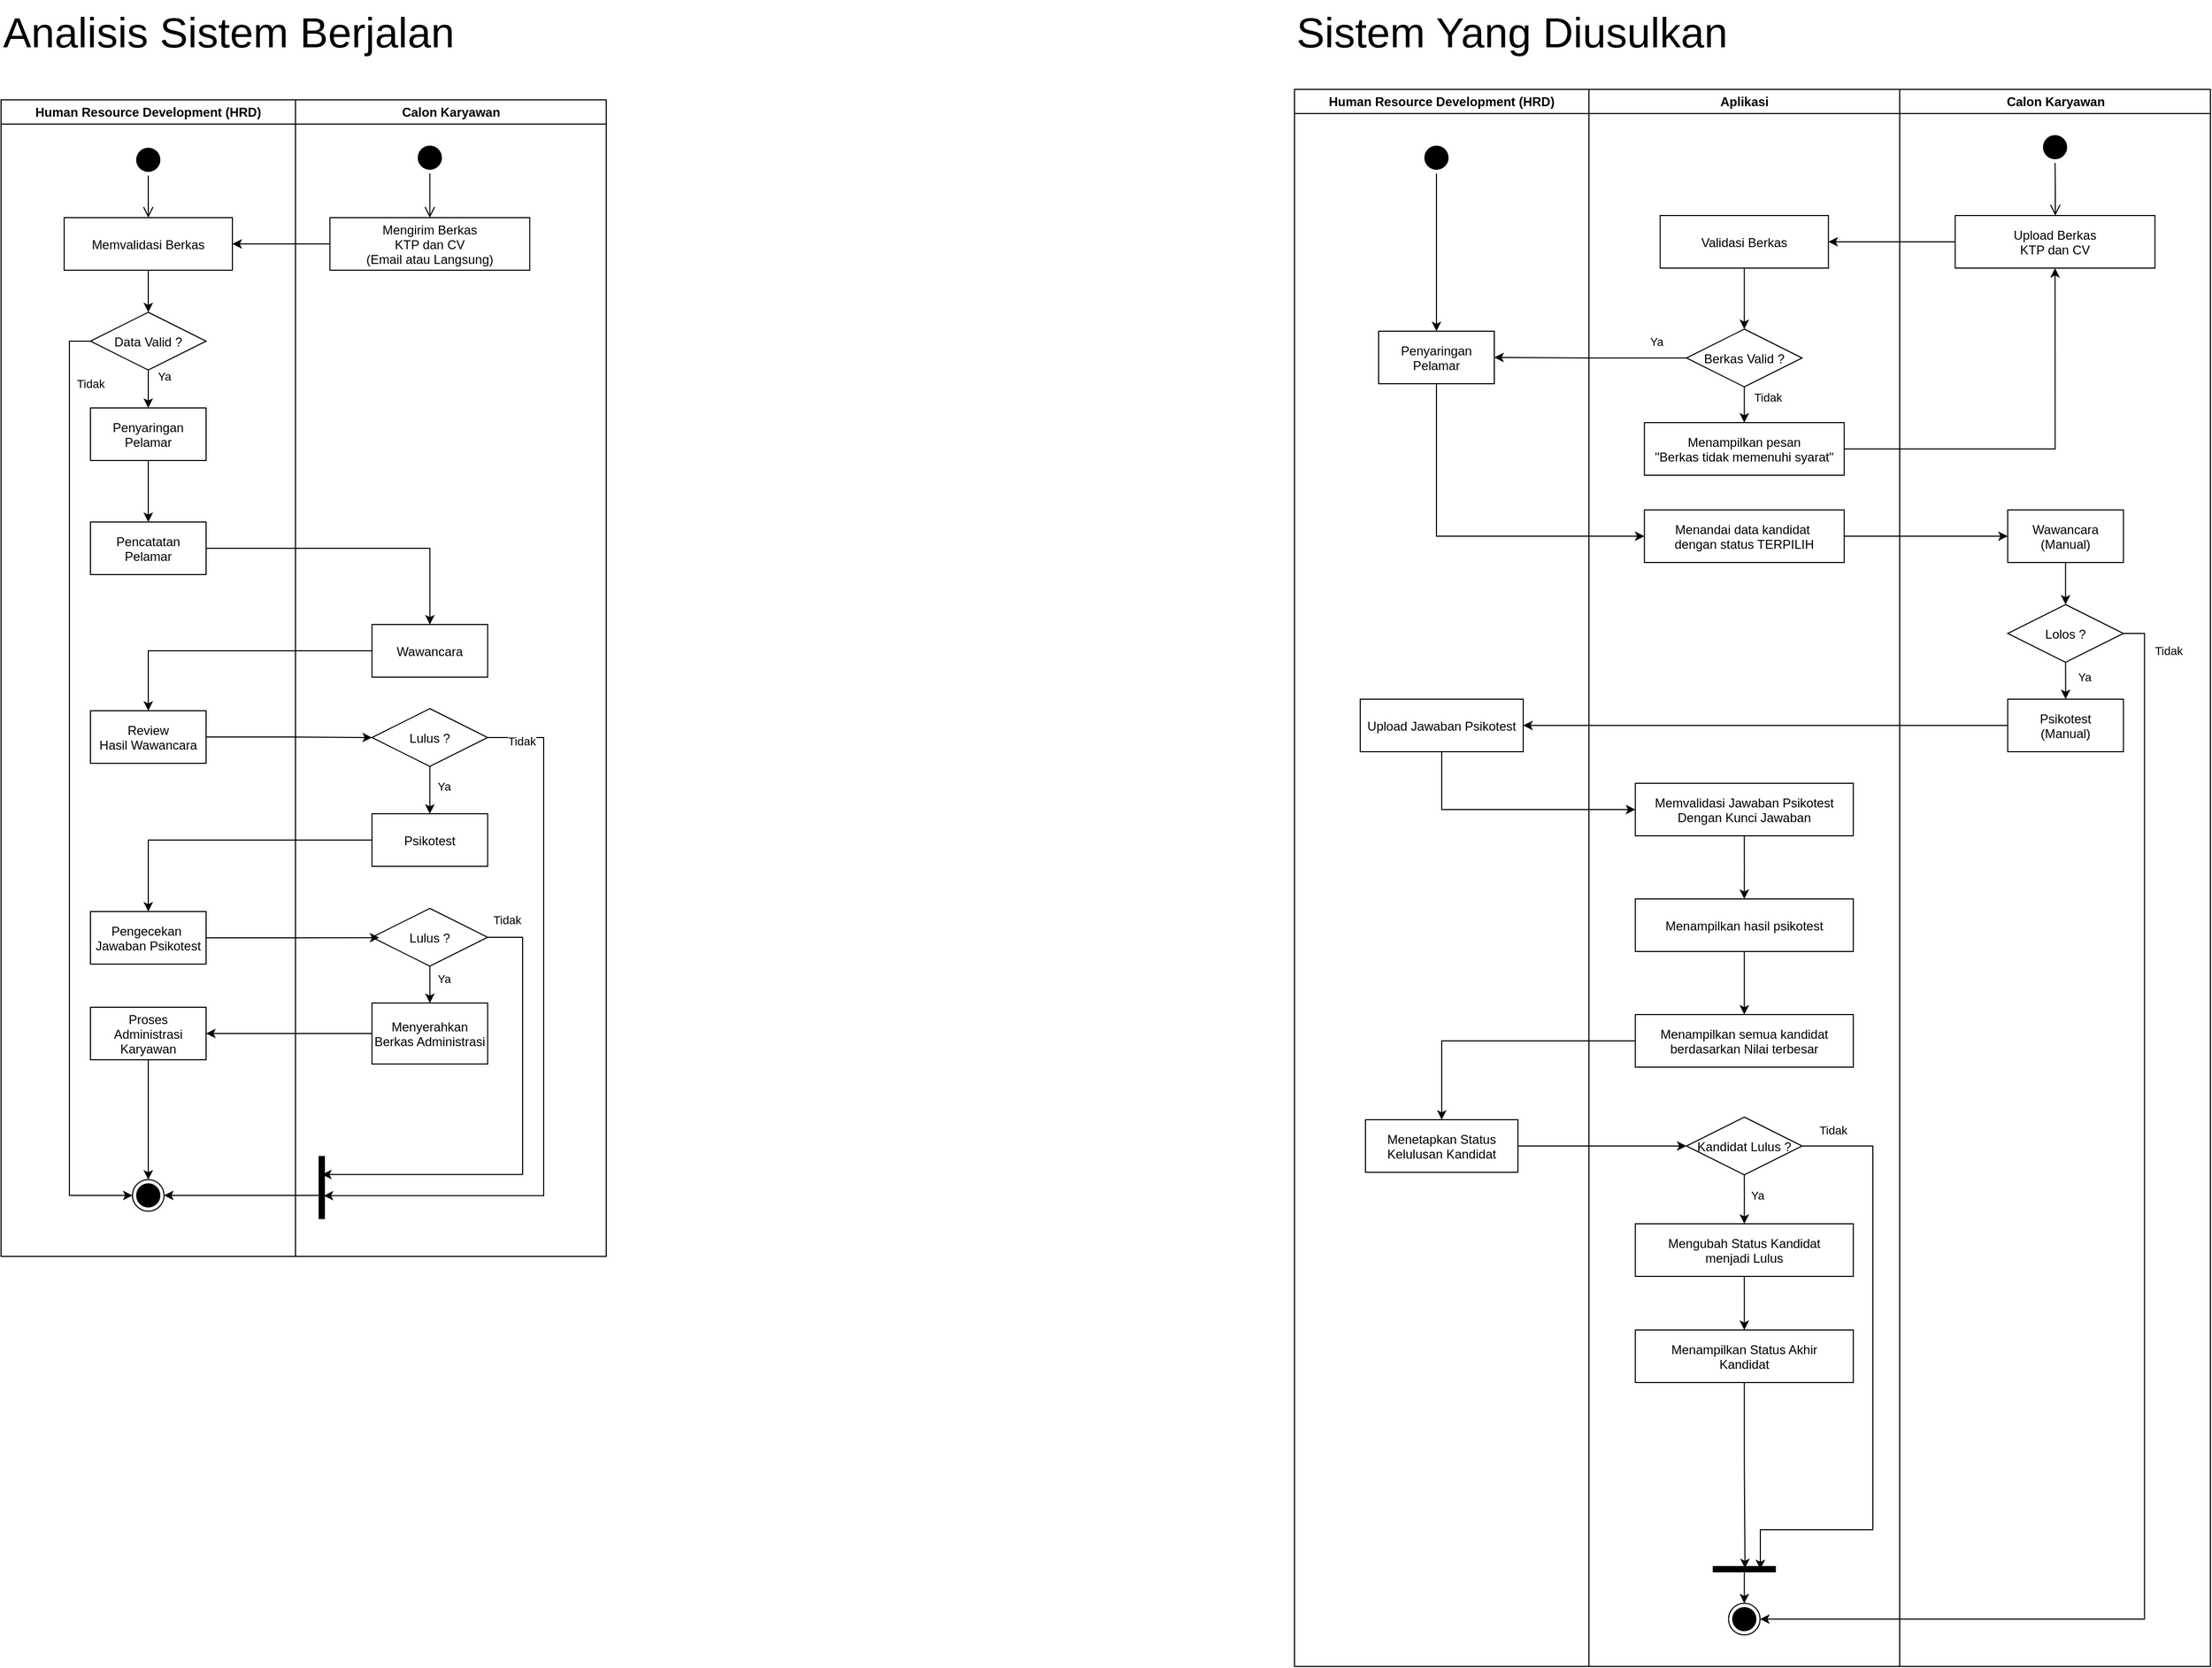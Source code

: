 <mxfile version="26.0.11">
  <diagram name="Gambaran Umum" id="e7e014a7-5840-1c2e-5031-d8a46d1fe8dd">
    <mxGraphModel dx="5160" dy="2088" grid="1" gridSize="10" guides="1" tooltips="1" connect="1" arrows="1" fold="1" page="1" pageScale="1" pageWidth="1169" pageHeight="826" background="none" math="0" shadow="0">
      <root>
        <mxCell id="0" />
        <mxCell id="1" parent="0" />
        <mxCell id="2" value="Human Resource Development (HRD)" style="swimlane;whiteSpace=wrap" parent="1" vertex="1">
          <mxGeometry x="40" y="120" width="280" height="1100" as="geometry">
            <mxRectangle x="164.5" y="128" width="90" height="30" as="alternateBounds" />
          </mxGeometry>
        </mxCell>
        <mxCell id="5" value="" style="ellipse;shape=startState;fillColor=#000000;strokeColor=#000000;" parent="2" vertex="1">
          <mxGeometry x="125" y="42" width="30" height="30" as="geometry" />
        </mxCell>
        <mxCell id="21" value="Data Valid ?" style="rhombus;fillColor=#FFFFFF;strokeColor=#000000;" parent="2" vertex="1">
          <mxGeometry x="85" y="202" width="110" height="55" as="geometry" />
        </mxCell>
        <mxCell id="7" value="Memvalidasi Berkas" style="" parent="2" vertex="1">
          <mxGeometry x="60" y="112" width="160" height="50" as="geometry" />
        </mxCell>
        <mxCell id="RKCoc4Ff2t_dRbGgtJyt-48" style="edgeStyle=orthogonalEdgeStyle;rounded=0;orthogonalLoop=1;jettySize=auto;html=1;exitX=0.5;exitY=1;exitDx=0;exitDy=0;" parent="2" source="7" target="21" edge="1">
          <mxGeometry relative="1" as="geometry" />
        </mxCell>
        <mxCell id="6" value="" style="edgeStyle=elbowEdgeStyle;elbow=horizontal;verticalAlign=bottom;endArrow=open;endSize=8;strokeColor=#000000;endFill=1;rounded=0" parent="2" source="5" target="7" edge="1">
          <mxGeometry x="100" y="40" as="geometry">
            <mxPoint x="115" y="110" as="targetPoint" />
          </mxGeometry>
        </mxCell>
        <mxCell id="RKCoc4Ff2t_dRbGgtJyt-82" value="Proses&#xa;Administrasi&#xa;Karyawan" style="" parent="2" vertex="1">
          <mxGeometry x="85" y="863" width="110" height="50" as="geometry" />
        </mxCell>
        <mxCell id="YIHD0tMDVWa32eO57tJM-167" value="Pengecekan &#xa;Jawaban Psikotest" style="" parent="2" vertex="1">
          <mxGeometry x="85" y="772" width="110" height="50" as="geometry" />
        </mxCell>
        <mxCell id="YIHD0tMDVWa32eO57tJM-172" value="Review&#xa;Hasil Wawancara" style="" parent="2" vertex="1">
          <mxGeometry x="85" y="581" width="110" height="50" as="geometry" />
        </mxCell>
        <mxCell id="vegIoyeHo5Jib-Qd6CoS-21" value="Penyaringan&#xa;Pelamar" style="" vertex="1" parent="2">
          <mxGeometry x="85" y="293" width="110" height="50" as="geometry" />
        </mxCell>
        <mxCell id="RKCoc4Ff2t_dRbGgtJyt-49" style="edgeStyle=orthogonalEdgeStyle;rounded=0;orthogonalLoop=1;jettySize=auto;html=1;entryX=0.5;entryY=0;entryDx=0;entryDy=0;" parent="2" source="21" target="vegIoyeHo5Jib-Qd6CoS-21" edge="1">
          <mxGeometry relative="1" as="geometry">
            <mxPoint x="140" y="310" as="targetPoint" />
            <mxPoint x="140" y="314" as="sourcePoint" />
          </mxGeometry>
        </mxCell>
        <mxCell id="RKCoc4Ff2t_dRbGgtJyt-101" value="Ya" style="edgeLabel;html=1;align=center;verticalAlign=middle;resizable=0;points=[];" parent="RKCoc4Ff2t_dRbGgtJyt-49" vertex="1" connectable="0">
          <mxGeometry x="-0.739" y="-2" relative="1" as="geometry">
            <mxPoint x="17" as="offset" />
          </mxGeometry>
        </mxCell>
        <mxCell id="3" value="Calon Karyawan" style="swimlane;whiteSpace=wrap" parent="1" vertex="1">
          <mxGeometry x="320" y="120" width="295.5" height="1100" as="geometry" />
        </mxCell>
        <mxCell id="13" value="" style="ellipse;shape=startState;fillColor=#000000;strokeColor=#000000;" parent="3" vertex="1">
          <mxGeometry x="112.75" y="40" width="30" height="30" as="geometry" />
        </mxCell>
        <mxCell id="14" value="" style="edgeStyle=elbowEdgeStyle;elbow=vertical;verticalAlign=bottom;endArrow=open;endSize=8;strokeColor=#000000;endFill=1;rounded=0" parent="3" source="13" target="15" edge="1">
          <mxGeometry x="40" y="20" as="geometry">
            <mxPoint x="55" y="90" as="targetPoint" />
          </mxGeometry>
        </mxCell>
        <mxCell id="RKCoc4Ff2t_dRbGgtJyt-69" style="edgeStyle=orthogonalEdgeStyle;rounded=0;orthogonalLoop=1;jettySize=auto;html=1;exitX=0.5;exitY=1;exitDx=0;exitDy=0;" parent="3" source="RKCoc4Ff2t_dRbGgtJyt-57" target="RKCoc4Ff2t_dRbGgtJyt-66" edge="1">
          <mxGeometry relative="1" as="geometry" />
        </mxCell>
        <mxCell id="RKCoc4Ff2t_dRbGgtJyt-106" value="Ya" style="edgeLabel;html=1;align=center;verticalAlign=middle;resizable=0;points=[];" parent="RKCoc4Ff2t_dRbGgtJyt-69" vertex="1" connectable="0">
          <mxGeometry x="-0.216" y="1" relative="1" as="geometry">
            <mxPoint x="12" y="1" as="offset" />
          </mxGeometry>
        </mxCell>
        <mxCell id="RKCoc4Ff2t_dRbGgtJyt-91" style="edgeStyle=orthogonalEdgeStyle;rounded=0;orthogonalLoop=1;jettySize=auto;html=1;exitX=1;exitY=0.5;exitDx=0;exitDy=0;entryX=0.63;entryY=0.374;entryDx=0;entryDy=0;entryPerimeter=0;" parent="3" source="RKCoc4Ff2t_dRbGgtJyt-57" target="RKCoc4Ff2t_dRbGgtJyt-73" edge="1">
          <mxGeometry relative="1" as="geometry">
            <mxPoint x="5.5" y="992" as="targetPoint" />
            <Array as="points">
              <mxPoint x="236" y="607" />
              <mxPoint x="236" y="1042" />
            </Array>
          </mxGeometry>
        </mxCell>
        <mxCell id="RKCoc4Ff2t_dRbGgtJyt-107" value="Tidak" style="edgeLabel;html=1;align=center;verticalAlign=middle;resizable=0;points=[];" parent="RKCoc4Ff2t_dRbGgtJyt-91" vertex="1" connectable="0">
          <mxGeometry x="-0.785" relative="1" as="geometry">
            <mxPoint x="-21" y="-19" as="offset" />
          </mxGeometry>
        </mxCell>
        <mxCell id="RKCoc4Ff2t_dRbGgtJyt-71" style="edgeStyle=orthogonalEdgeStyle;rounded=0;orthogonalLoop=1;jettySize=auto;html=1;exitX=0.5;exitY=1;exitDx=0;exitDy=0;" parent="3" source="RKCoc4Ff2t_dRbGgtJyt-67" target="RKCoc4Ff2t_dRbGgtJyt-68" edge="1">
          <mxGeometry relative="1" as="geometry" />
        </mxCell>
        <mxCell id="RKCoc4Ff2t_dRbGgtJyt-108" value="Ya" style="edgeLabel;html=1;align=center;verticalAlign=middle;resizable=0;points=[];" parent="RKCoc4Ff2t_dRbGgtJyt-71" vertex="1" connectable="0">
          <mxGeometry x="-0.474" y="-1" relative="1" as="geometry">
            <mxPoint x="14" as="offset" />
          </mxGeometry>
        </mxCell>
        <mxCell id="15" value="Mengirim Berkas&#xa;KTP dan CV&#xa;(Email atau Langsung)" style="" parent="3" vertex="1">
          <mxGeometry x="32.75" y="112" width="190" height="50" as="geometry" />
        </mxCell>
        <mxCell id="RKCoc4Ff2t_dRbGgtJyt-93" style="edgeStyle=orthogonalEdgeStyle;rounded=0;orthogonalLoop=1;jettySize=auto;html=1;exitX=1;exitY=0.5;exitDx=0;exitDy=0;entryX=0.293;entryY=0.48;entryDx=0;entryDy=0;entryPerimeter=0;" parent="3" source="RKCoc4Ff2t_dRbGgtJyt-67" target="RKCoc4Ff2t_dRbGgtJyt-73" edge="1">
          <mxGeometry relative="1" as="geometry">
            <mxPoint x="25.5" y="1072" as="targetPoint" />
            <Array as="points">
              <mxPoint x="216" y="797" />
              <mxPoint x="216" y="1022" />
            </Array>
          </mxGeometry>
        </mxCell>
        <mxCell id="RKCoc4Ff2t_dRbGgtJyt-109" value="Tidak" style="edgeLabel;html=1;align=center;verticalAlign=middle;resizable=0;points=[];" parent="RKCoc4Ff2t_dRbGgtJyt-93" vertex="1" connectable="0">
          <mxGeometry x="-0.923" y="-1" relative="1" as="geometry">
            <mxPoint y="-18" as="offset" />
          </mxGeometry>
        </mxCell>
        <mxCell id="RKCoc4Ff2t_dRbGgtJyt-54" value="Pencatatan&#xa;Pelamar" style="" parent="3" vertex="1">
          <mxGeometry x="-195" y="401.5" width="110" height="50" as="geometry" />
        </mxCell>
        <mxCell id="RKCoc4Ff2t_dRbGgtJyt-59" style="edgeStyle=orthogonalEdgeStyle;rounded=0;orthogonalLoop=1;jettySize=auto;html=1;exitX=1;exitY=0.5;exitDx=0;exitDy=0;" parent="3" source="RKCoc4Ff2t_dRbGgtJyt-54" target="RKCoc4Ff2t_dRbGgtJyt-56" edge="1">
          <mxGeometry relative="1" as="geometry">
            <mxPoint x="72.75" y="426.5" as="targetPoint" />
          </mxGeometry>
        </mxCell>
        <mxCell id="RKCoc4Ff2t_dRbGgtJyt-56" value="Wawancara" style="" parent="3" vertex="1">
          <mxGeometry x="72.75" y="499" width="110" height="50" as="geometry" />
        </mxCell>
        <mxCell id="RKCoc4Ff2t_dRbGgtJyt-57" value="Lulus ?" style="rhombus;fillColor=#FFFFFF;strokeColor=#000000;" parent="3" vertex="1">
          <mxGeometry x="72.75" y="579" width="110" height="55" as="geometry" />
        </mxCell>
        <mxCell id="RKCoc4Ff2t_dRbGgtJyt-66" value="Psikotest" style="" parent="3" vertex="1">
          <mxGeometry x="72.75" y="679" width="110" height="50" as="geometry" />
        </mxCell>
        <mxCell id="RKCoc4Ff2t_dRbGgtJyt-67" value="Lulus ?" style="rhombus;fillColor=#FFFFFF;strokeColor=#000000;" parent="3" vertex="1">
          <mxGeometry x="72.75" y="769" width="110" height="55" as="geometry" />
        </mxCell>
        <mxCell id="RKCoc4Ff2t_dRbGgtJyt-68" value="Menyerahkan&#xa;Berkas Administrasi" style="" parent="3" vertex="1">
          <mxGeometry x="72.75" y="859" width="110" height="58" as="geometry" />
        </mxCell>
        <mxCell id="RKCoc4Ff2t_dRbGgtJyt-41" value="" style="ellipse;html=1;shape=endState;fillColor=#000000;strokeColor=#000000;" parent="3" vertex="1">
          <mxGeometry x="-155" y="1027" width="30" height="30" as="geometry" />
        </mxCell>
        <mxCell id="RKCoc4Ff2t_dRbGgtJyt-100" style="edgeStyle=orthogonalEdgeStyle;rounded=0;orthogonalLoop=1;jettySize=auto;html=1;exitX=0.25;exitY=0.5;exitDx=0;exitDy=0;exitPerimeter=0;entryX=1;entryY=0.5;entryDx=0;entryDy=0;" parent="3" source="RKCoc4Ff2t_dRbGgtJyt-73" target="RKCoc4Ff2t_dRbGgtJyt-41" edge="1">
          <mxGeometry relative="1" as="geometry">
            <Array as="points">
              <mxPoint x="25" y="1042" />
            </Array>
          </mxGeometry>
        </mxCell>
        <mxCell id="RKCoc4Ff2t_dRbGgtJyt-73" value="" style="shape=line;strokeWidth=6;strokeColor=#000000;rotation=90" parent="3" vertex="1">
          <mxGeometry x="-5" y="1027" width="60" height="15" as="geometry" />
        </mxCell>
        <mxCell id="RKCoc4Ff2t_dRbGgtJyt-46" value="" style="endArrow=classic;html=1;rounded=0;exitX=0;exitY=0.5;exitDx=0;exitDy=0;" parent="1" source="15" target="7" edge="1">
          <mxGeometry width="50" height="50" relative="1" as="geometry">
            <mxPoint x="450" y="400" as="sourcePoint" />
            <mxPoint x="500" y="350" as="targetPoint" />
          </mxGeometry>
        </mxCell>
        <mxCell id="RKCoc4Ff2t_dRbGgtJyt-50" style="edgeStyle=orthogonalEdgeStyle;rounded=0;orthogonalLoop=1;jettySize=auto;html=1;exitX=0;exitY=0.5;exitDx=0;exitDy=0;entryX=0;entryY=0.5;entryDx=0;entryDy=0;" parent="1" source="21" target="RKCoc4Ff2t_dRbGgtJyt-41" edge="1">
          <mxGeometry relative="1" as="geometry" />
        </mxCell>
        <mxCell id="RKCoc4Ff2t_dRbGgtJyt-102" value="Tidak" style="edgeLabel;html=1;align=center;verticalAlign=middle;resizable=0;points=[];" parent="RKCoc4Ff2t_dRbGgtJyt-50" vertex="1" connectable="0">
          <mxGeometry x="-0.934" relative="1" as="geometry">
            <mxPoint x="20" y="31" as="offset" />
          </mxGeometry>
        </mxCell>
        <mxCell id="RKCoc4Ff2t_dRbGgtJyt-86" style="edgeStyle=orthogonalEdgeStyle;rounded=0;orthogonalLoop=1;jettySize=auto;html=1;exitX=0;exitY=0.5;exitDx=0;exitDy=0;" parent="1" source="RKCoc4Ff2t_dRbGgtJyt-68" target="RKCoc4Ff2t_dRbGgtJyt-82" edge="1">
          <mxGeometry relative="1" as="geometry" />
        </mxCell>
        <mxCell id="YIHD0tMDVWa32eO57tJM-22" value="Analisis Sistem Berjalan" style="text;html=1;align=left;verticalAlign=middle;resizable=0;points=[];autosize=1;strokeColor=none;fillColor=none;fontSize=40;" parent="1" vertex="1">
          <mxGeometry x="40" y="25" width="450" height="60" as="geometry" />
        </mxCell>
        <mxCell id="YIHD0tMDVWa32eO57tJM-25" value="Sistem Yang Diusulkan" style="text;html=1;align=left;verticalAlign=middle;resizable=0;points=[];autosize=1;strokeColor=none;fillColor=none;fontSize=40;" parent="1" vertex="1">
          <mxGeometry x="1270" y="25" width="430" height="60" as="geometry" />
        </mxCell>
        <mxCell id="YIHD0tMDVWa32eO57tJM-102" value="Human Resource Development (HRD)" style="swimlane;whiteSpace=wrap" parent="1" vertex="1">
          <mxGeometry x="1270" y="110" width="280" height="1500" as="geometry">
            <mxRectangle x="164.5" y="128" width="90" height="30" as="alternateBounds" />
          </mxGeometry>
        </mxCell>
        <mxCell id="YIHD0tMDVWa32eO57tJM-151" style="edgeStyle=orthogonalEdgeStyle;rounded=0;orthogonalLoop=1;jettySize=auto;html=1;exitX=0.5;exitY=1;exitDx=0;exitDy=0;" parent="YIHD0tMDVWa32eO57tJM-102" source="YIHD0tMDVWa32eO57tJM-103" target="YIHD0tMDVWa32eO57tJM-129" edge="1">
          <mxGeometry relative="1" as="geometry" />
        </mxCell>
        <mxCell id="YIHD0tMDVWa32eO57tJM-103" value="" style="ellipse;shape=startState;fillColor=#000000;strokeColor=#000000;" parent="YIHD0tMDVWa32eO57tJM-102" vertex="1">
          <mxGeometry x="120" y="50" width="30" height="30" as="geometry" />
        </mxCell>
        <mxCell id="YIHD0tMDVWa32eO57tJM-129" value="Penyaringan&#xa;Pelamar" style="" parent="YIHD0tMDVWa32eO57tJM-102" vertex="1">
          <mxGeometry x="80" y="230" width="110" height="50" as="geometry" />
        </mxCell>
        <mxCell id="YIHD0tMDVWa32eO57tJM-157" value="Upload Jawaban Psikotest" style="" parent="YIHD0tMDVWa32eO57tJM-102" vertex="1">
          <mxGeometry x="62.5" y="580" width="155" height="50" as="geometry" />
        </mxCell>
        <mxCell id="YIHD0tMDVWa32eO57tJM-111" value="Aplikasi" style="swimlane;whiteSpace=wrap;startSize=23;fillColor=default;" parent="1" vertex="1">
          <mxGeometry x="1550" y="110" width="295.5" height="1500" as="geometry" />
        </mxCell>
        <mxCell id="YIHD0tMDVWa32eO57tJM-126" value="Menandai data kandidat &#xa;dengan status TERPILIH" style="" parent="YIHD0tMDVWa32eO57tJM-111" vertex="1">
          <mxGeometry x="52.75" y="400" width="190" height="50" as="geometry" />
        </mxCell>
        <mxCell id="YIHD0tMDVWa32eO57tJM-105" value="Validasi Berkas" style="" parent="YIHD0tMDVWa32eO57tJM-111" vertex="1">
          <mxGeometry x="67.75" y="120" width="160" height="50" as="geometry" />
        </mxCell>
        <mxCell id="jaqBcTecHECJfo1LTqMZ-30" style="edgeStyle=orthogonalEdgeStyle;rounded=0;orthogonalLoop=1;jettySize=auto;html=1;entryX=0.5;entryY=0;entryDx=0;entryDy=0;exitX=0.5;exitY=1;exitDx=0;exitDy=0;" parent="YIHD0tMDVWa32eO57tJM-111" source="YIHD0tMDVWa32eO57tJM-104" target="jaqBcTecHECJfo1LTqMZ-29" edge="1">
          <mxGeometry relative="1" as="geometry">
            <mxPoint x="148" y="290" as="sourcePoint" />
          </mxGeometry>
        </mxCell>
        <mxCell id="vegIoyeHo5Jib-Qd6CoS-25" value="Tidak" style="edgeLabel;html=1;align=center;verticalAlign=middle;resizable=0;points=[];" vertex="1" connectable="0" parent="jaqBcTecHECJfo1LTqMZ-30">
          <mxGeometry x="-0.571" relative="1" as="geometry">
            <mxPoint x="22" y="2" as="offset" />
          </mxGeometry>
        </mxCell>
        <mxCell id="YIHD0tMDVWa32eO57tJM-104" value="Berkas Valid ?" style="rhombus;fillColor=#FFFFFF;strokeColor=#000000;" parent="YIHD0tMDVWa32eO57tJM-111" vertex="1">
          <mxGeometry x="92.75" y="228" width="110" height="55" as="geometry" />
        </mxCell>
        <mxCell id="YIHD0tMDVWa32eO57tJM-106" style="edgeStyle=orthogonalEdgeStyle;rounded=0;orthogonalLoop=1;jettySize=auto;html=1;exitX=0.5;exitY=1;exitDx=0;exitDy=0;" parent="YIHD0tMDVWa32eO57tJM-111" source="YIHD0tMDVWa32eO57tJM-105" target="YIHD0tMDVWa32eO57tJM-104" edge="1">
          <mxGeometry relative="1" as="geometry" />
        </mxCell>
        <mxCell id="jaqBcTecHECJfo1LTqMZ-25" style="edgeStyle=orthogonalEdgeStyle;rounded=0;orthogonalLoop=1;jettySize=auto;html=1;exitX=0.5;exitY=1;exitDx=0;exitDy=0;" parent="YIHD0tMDVWa32eO57tJM-111" source="YIHD0tMDVWa32eO57tJM-159" target="jaqBcTecHECJfo1LTqMZ-21" edge="1">
          <mxGeometry relative="1" as="geometry" />
        </mxCell>
        <mxCell id="YIHD0tMDVWa32eO57tJM-159" value="Memvalidasi Jawaban Psikotest&#xa;Dengan Kunci Jawaban" style="" parent="YIHD0tMDVWa32eO57tJM-111" vertex="1">
          <mxGeometry x="44.13" y="660" width="207.25" height="50" as="geometry" />
        </mxCell>
        <mxCell id="jaqBcTecHECJfo1LTqMZ-21" value="Menampilkan hasil psikotest" style="" parent="YIHD0tMDVWa32eO57tJM-111" vertex="1">
          <mxGeometry x="44.13" y="770" width="207.25" height="50" as="geometry" />
        </mxCell>
        <mxCell id="jaqBcTecHECJfo1LTqMZ-38" style="edgeStyle=orthogonalEdgeStyle;rounded=0;orthogonalLoop=1;jettySize=auto;html=1;exitX=0;exitY=0.5;exitDx=0;exitDy=0;entryX=0.5;entryY=0;entryDx=0;entryDy=0;" parent="YIHD0tMDVWa32eO57tJM-111" source="jaqBcTecHECJfo1LTqMZ-23" target="YIHD0tMDVWa32eO57tJM-108" edge="1">
          <mxGeometry relative="1" as="geometry" />
        </mxCell>
        <mxCell id="jaqBcTecHECJfo1LTqMZ-23" value="Menampilkan semua kandidat&#xa;berdasarkan Nilai terbesar" style="" parent="YIHD0tMDVWa32eO57tJM-111" vertex="1">
          <mxGeometry x="44.13" y="880" width="207.25" height="50" as="geometry" />
        </mxCell>
        <mxCell id="jaqBcTecHECJfo1LTqMZ-26" style="edgeStyle=orthogonalEdgeStyle;rounded=0;orthogonalLoop=1;jettySize=auto;html=1;exitX=0.5;exitY=1;exitDx=0;exitDy=0;entryX=0.5;entryY=0;entryDx=0;entryDy=0;" parent="YIHD0tMDVWa32eO57tJM-111" source="jaqBcTecHECJfo1LTqMZ-21" target="jaqBcTecHECJfo1LTqMZ-23" edge="1">
          <mxGeometry relative="1" as="geometry" />
        </mxCell>
        <mxCell id="jaqBcTecHECJfo1LTqMZ-29" value="Menampilkan pesan&#xa;&quot;Berkas tidak memenuhi syarat&quot;" style="" parent="YIHD0tMDVWa32eO57tJM-111" vertex="1">
          <mxGeometry x="52.75" y="317" width="190" height="50" as="geometry" />
        </mxCell>
        <mxCell id="jaqBcTecHECJfo1LTqMZ-48" style="edgeStyle=orthogonalEdgeStyle;rounded=0;orthogonalLoop=1;jettySize=auto;html=1;exitX=0.5;exitY=1;exitDx=0;exitDy=0;entryX=0.511;entryY=0.436;entryDx=0;entryDy=0;entryPerimeter=0;" parent="YIHD0tMDVWa32eO57tJM-111" source="jaqBcTecHECJfo1LTqMZ-22" target="jaqBcTecHECJfo1LTqMZ-51" edge="1">
          <mxGeometry relative="1" as="geometry">
            <mxPoint x="147.733" y="1290" as="targetPoint" />
          </mxGeometry>
        </mxCell>
        <mxCell id="jaqBcTecHECJfo1LTqMZ-22" value="Menampilkan Status Akhir&#xa;Kandidat" style="" parent="YIHD0tMDVWa32eO57tJM-111" vertex="1">
          <mxGeometry x="44.13" y="1180" width="207.25" height="50" as="geometry" />
        </mxCell>
        <mxCell id="jaqBcTecHECJfo1LTqMZ-43" style="edgeStyle=orthogonalEdgeStyle;rounded=0;orthogonalLoop=1;jettySize=auto;html=1;exitX=1;exitY=0.5;exitDx=0;exitDy=0;entryX=0;entryY=0.5;entryDx=0;entryDy=0;" parent="YIHD0tMDVWa32eO57tJM-111" source="YIHD0tMDVWa32eO57tJM-108" target="jaqBcTecHECJfo1LTqMZ-39" edge="1">
          <mxGeometry relative="1" as="geometry" />
        </mxCell>
        <mxCell id="YIHD0tMDVWa32eO57tJM-108" value="Menetapkan Status&#xa;Kelulusan Kandidat" style="" parent="YIHD0tMDVWa32eO57tJM-111" vertex="1">
          <mxGeometry x="-212.5" y="980" width="145" height="50" as="geometry" />
        </mxCell>
        <mxCell id="jaqBcTecHECJfo1LTqMZ-45" style="edgeStyle=orthogonalEdgeStyle;rounded=0;orthogonalLoop=1;jettySize=auto;html=1;exitX=0.5;exitY=1;exitDx=0;exitDy=0;" parent="YIHD0tMDVWa32eO57tJM-111" source="jaqBcTecHECJfo1LTqMZ-28" target="jaqBcTecHECJfo1LTqMZ-22" edge="1">
          <mxGeometry relative="1" as="geometry" />
        </mxCell>
        <mxCell id="jaqBcTecHECJfo1LTqMZ-28" value="Mengubah Status Kandidat&#xa;menjadi Lulus" style="" parent="YIHD0tMDVWa32eO57tJM-111" vertex="1">
          <mxGeometry x="44.13" y="1079" width="207.25" height="50" as="geometry" />
        </mxCell>
        <mxCell id="jaqBcTecHECJfo1LTqMZ-41" style="edgeStyle=orthogonalEdgeStyle;rounded=0;orthogonalLoop=1;jettySize=auto;html=1;exitX=0.5;exitY=1;exitDx=0;exitDy=0;" parent="YIHD0tMDVWa32eO57tJM-111" source="jaqBcTecHECJfo1LTqMZ-39" target="jaqBcTecHECJfo1LTqMZ-28" edge="1">
          <mxGeometry relative="1" as="geometry" />
        </mxCell>
        <mxCell id="vegIoyeHo5Jib-Qd6CoS-28" value="Ya" style="edgeLabel;html=1;align=center;verticalAlign=middle;resizable=0;points=[];" vertex="1" connectable="0" parent="jaqBcTecHECJfo1LTqMZ-41">
          <mxGeometry x="-0.115" y="3" relative="1" as="geometry">
            <mxPoint x="9" y="-1" as="offset" />
          </mxGeometry>
        </mxCell>
        <mxCell id="jaqBcTecHECJfo1LTqMZ-50" style="edgeStyle=orthogonalEdgeStyle;rounded=0;orthogonalLoop=1;jettySize=auto;html=1;exitX=1;exitY=0.5;exitDx=0;exitDy=0;entryX=0.75;entryY=0.5;entryDx=0;entryDy=0;entryPerimeter=0;" parent="YIHD0tMDVWa32eO57tJM-111" source="jaqBcTecHECJfo1LTqMZ-39" target="jaqBcTecHECJfo1LTqMZ-51" edge="1">
          <mxGeometry relative="1" as="geometry">
            <mxPoint x="220" y="1400" as="targetPoint" />
            <Array as="points">
              <mxPoint x="270" y="1005" />
              <mxPoint x="270" y="1370" />
              <mxPoint x="163" y="1370" />
              <mxPoint x="163" y="1408" />
            </Array>
          </mxGeometry>
        </mxCell>
        <mxCell id="vegIoyeHo5Jib-Qd6CoS-29" value="Tidak" style="edgeLabel;html=1;align=center;verticalAlign=middle;resizable=0;points=[];" vertex="1" connectable="0" parent="jaqBcTecHECJfo1LTqMZ-50">
          <mxGeometry x="-0.91" y="2" relative="1" as="geometry">
            <mxPoint x="3" y="-13" as="offset" />
          </mxGeometry>
        </mxCell>
        <mxCell id="jaqBcTecHECJfo1LTqMZ-39" value="Kandidat Lulus ?" style="rhombus;fillColor=#FFFFFF;strokeColor=#000000;" parent="YIHD0tMDVWa32eO57tJM-111" vertex="1">
          <mxGeometry x="92.76" y="977.5" width="110" height="55" as="geometry" />
        </mxCell>
        <mxCell id="YIHD0tMDVWa32eO57tJM-137" value="" style="ellipse;html=1;shape=endState;fillColor=#000000;strokeColor=#000000;" parent="YIHD0tMDVWa32eO57tJM-111" vertex="1">
          <mxGeometry x="132.75" y="1440" width="30" height="30" as="geometry" />
        </mxCell>
        <mxCell id="jaqBcTecHECJfo1LTqMZ-53" style="edgeStyle=orthogonalEdgeStyle;rounded=0;orthogonalLoop=1;jettySize=auto;html=1;exitX=0.25;exitY=0.5;exitDx=0;exitDy=0;exitPerimeter=0;entryX=0.5;entryY=0;entryDx=0;entryDy=0;" parent="YIHD0tMDVWa32eO57tJM-111" source="jaqBcTecHECJfo1LTqMZ-51" target="YIHD0tMDVWa32eO57tJM-137" edge="1">
          <mxGeometry relative="1" as="geometry" />
        </mxCell>
        <mxCell id="jaqBcTecHECJfo1LTqMZ-51" value="" style="shape=line;strokeWidth=6;strokeColor=#000000;rotation=0;" parent="YIHD0tMDVWa32eO57tJM-111" vertex="1">
          <mxGeometry x="117.75" y="1400" width="60" height="15" as="geometry" />
        </mxCell>
        <mxCell id="YIHD0tMDVWa32eO57tJM-143" value="Calon Karyawan" style="swimlane;whiteSpace=wrap" parent="1" vertex="1">
          <mxGeometry x="1845.5" y="110" width="295.5" height="1500" as="geometry" />
        </mxCell>
        <mxCell id="YIHD0tMDVWa32eO57tJM-144" value="" style="ellipse;shape=startState;fillColor=#000000;strokeColor=#000000;" parent="YIHD0tMDVWa32eO57tJM-143" vertex="1">
          <mxGeometry x="132.75" y="40" width="30" height="30" as="geometry" />
        </mxCell>
        <mxCell id="YIHD0tMDVWa32eO57tJM-145" value="" style="edgeStyle=elbowEdgeStyle;elbow=horizontal;verticalAlign=bottom;endArrow=open;endSize=8;strokeColor=#000000;endFill=1;rounded=0" parent="YIHD0tMDVWa32eO57tJM-143" source="YIHD0tMDVWa32eO57tJM-144" target="YIHD0tMDVWa32eO57tJM-146" edge="1">
          <mxGeometry x="40" y="20" as="geometry">
            <mxPoint x="55" y="90" as="targetPoint" />
          </mxGeometry>
        </mxCell>
        <mxCell id="YIHD0tMDVWa32eO57tJM-146" value="Upload Berkas&#xa;KTP dan CV" style="" parent="YIHD0tMDVWa32eO57tJM-143" vertex="1">
          <mxGeometry x="52.75" y="120" width="190" height="50" as="geometry" />
        </mxCell>
        <mxCell id="YIHD0tMDVWa32eO57tJM-161" style="edgeStyle=orthogonalEdgeStyle;rounded=0;orthogonalLoop=1;jettySize=auto;html=1;exitX=0.5;exitY=1;exitDx=0;exitDy=0;" parent="YIHD0tMDVWa32eO57tJM-143" source="YIHD0tMDVWa32eO57tJM-147" target="YIHD0tMDVWa32eO57tJM-156" edge="1">
          <mxGeometry relative="1" as="geometry" />
        </mxCell>
        <mxCell id="YIHD0tMDVWa32eO57tJM-147" value="Wawancara&#xa;(Manual)" style="" parent="YIHD0tMDVWa32eO57tJM-143" vertex="1">
          <mxGeometry x="102.75" y="400" width="110" height="50" as="geometry" />
        </mxCell>
        <mxCell id="YIHD0tMDVWa32eO57tJM-155" value="Psikotest&#xa;(Manual)" style="" parent="YIHD0tMDVWa32eO57tJM-143" vertex="1">
          <mxGeometry x="102.75" y="580" width="110" height="50" as="geometry" />
        </mxCell>
        <mxCell id="YIHD0tMDVWa32eO57tJM-160" style="edgeStyle=orthogonalEdgeStyle;rounded=0;orthogonalLoop=1;jettySize=auto;html=1;exitX=0.5;exitY=1;exitDx=0;exitDy=0;" parent="YIHD0tMDVWa32eO57tJM-143" source="YIHD0tMDVWa32eO57tJM-156" target="YIHD0tMDVWa32eO57tJM-155" edge="1">
          <mxGeometry relative="1" as="geometry" />
        </mxCell>
        <mxCell id="vegIoyeHo5Jib-Qd6CoS-26" value="Ya" style="edgeLabel;html=1;align=center;verticalAlign=middle;resizable=0;points=[];" vertex="1" connectable="0" parent="YIHD0tMDVWa32eO57tJM-160">
          <mxGeometry x="-0.551" y="1" relative="1" as="geometry">
            <mxPoint x="16" y="4" as="offset" />
          </mxGeometry>
        </mxCell>
        <mxCell id="YIHD0tMDVWa32eO57tJM-156" value="Lolos ?" style="rhombus;fillColor=#FFFFFF;strokeColor=#000000;" parent="YIHD0tMDVWa32eO57tJM-143" vertex="1">
          <mxGeometry x="102.75" y="490" width="110" height="55" as="geometry" />
        </mxCell>
        <mxCell id="YIHD0tMDVWa32eO57tJM-149" style="edgeStyle=orthogonalEdgeStyle;rounded=0;orthogonalLoop=1;jettySize=auto;html=1;exitX=0;exitY=0.5;exitDx=0;exitDy=0;" parent="1" source="YIHD0tMDVWa32eO57tJM-146" target="YIHD0tMDVWa32eO57tJM-105" edge="1">
          <mxGeometry relative="1" as="geometry" />
        </mxCell>
        <mxCell id="YIHD0tMDVWa32eO57tJM-152" style="edgeStyle=orthogonalEdgeStyle;rounded=0;orthogonalLoop=1;jettySize=auto;html=1;exitX=0;exitY=0.5;exitDx=0;exitDy=0;" parent="1" source="YIHD0tMDVWa32eO57tJM-104" target="YIHD0tMDVWa32eO57tJM-129" edge="1">
          <mxGeometry relative="1" as="geometry" />
        </mxCell>
        <mxCell id="vegIoyeHo5Jib-Qd6CoS-24" value="Ya" style="edgeLabel;html=1;align=center;verticalAlign=middle;resizable=0;points=[];" vertex="1" connectable="0" parent="YIHD0tMDVWa32eO57tJM-152">
          <mxGeometry x="-0.716" y="3" relative="1" as="geometry">
            <mxPoint x="-3" y="-19" as="offset" />
          </mxGeometry>
        </mxCell>
        <mxCell id="YIHD0tMDVWa32eO57tJM-153" style="edgeStyle=orthogonalEdgeStyle;rounded=0;orthogonalLoop=1;jettySize=auto;html=1;exitX=0.5;exitY=1;exitDx=0;exitDy=0;entryX=0;entryY=0.5;entryDx=0;entryDy=0;" parent="1" source="YIHD0tMDVWa32eO57tJM-129" target="YIHD0tMDVWa32eO57tJM-126" edge="1">
          <mxGeometry relative="1" as="geometry" />
        </mxCell>
        <mxCell id="YIHD0tMDVWa32eO57tJM-154" style="edgeStyle=orthogonalEdgeStyle;rounded=0;orthogonalLoop=1;jettySize=auto;html=1;exitX=1;exitY=0.5;exitDx=0;exitDy=0;entryX=0;entryY=0.5;entryDx=0;entryDy=0;" parent="1" source="YIHD0tMDVWa32eO57tJM-126" target="YIHD0tMDVWa32eO57tJM-147" edge="1">
          <mxGeometry relative="1" as="geometry" />
        </mxCell>
        <mxCell id="YIHD0tMDVWa32eO57tJM-162" style="edgeStyle=orthogonalEdgeStyle;rounded=0;orthogonalLoop=1;jettySize=auto;html=1;exitX=0;exitY=0.5;exitDx=0;exitDy=0;" parent="1" source="YIHD0tMDVWa32eO57tJM-155" target="YIHD0tMDVWa32eO57tJM-157" edge="1">
          <mxGeometry relative="1" as="geometry" />
        </mxCell>
        <mxCell id="YIHD0tMDVWa32eO57tJM-163" style="edgeStyle=orthogonalEdgeStyle;rounded=0;orthogonalLoop=1;jettySize=auto;html=1;exitX=0.5;exitY=1;exitDx=0;exitDy=0;entryX=0;entryY=0.5;entryDx=0;entryDy=0;" parent="1" source="YIHD0tMDVWa32eO57tJM-157" target="YIHD0tMDVWa32eO57tJM-159" edge="1">
          <mxGeometry relative="1" as="geometry" />
        </mxCell>
        <mxCell id="YIHD0tMDVWa32eO57tJM-168" style="edgeStyle=orthogonalEdgeStyle;rounded=0;orthogonalLoop=1;jettySize=auto;html=1;exitX=0;exitY=0.5;exitDx=0;exitDy=0;" parent="1" source="RKCoc4Ff2t_dRbGgtJyt-66" target="YIHD0tMDVWa32eO57tJM-167" edge="1">
          <mxGeometry relative="1" as="geometry" />
        </mxCell>
        <mxCell id="YIHD0tMDVWa32eO57tJM-171" style="edgeStyle=orthogonalEdgeStyle;rounded=0;orthogonalLoop=1;jettySize=auto;html=1;exitX=1;exitY=0.5;exitDx=0;exitDy=0;entryX=0.063;entryY=0.506;entryDx=0;entryDy=0;entryPerimeter=0;" parent="1" source="YIHD0tMDVWa32eO57tJM-167" target="RKCoc4Ff2t_dRbGgtJyt-67" edge="1">
          <mxGeometry relative="1" as="geometry" />
        </mxCell>
        <mxCell id="YIHD0tMDVWa32eO57tJM-174" style="edgeStyle=orthogonalEdgeStyle;rounded=0;orthogonalLoop=1;jettySize=auto;html=1;exitX=0;exitY=0.5;exitDx=0;exitDy=0;" parent="1" source="RKCoc4Ff2t_dRbGgtJyt-56" target="YIHD0tMDVWa32eO57tJM-172" edge="1">
          <mxGeometry relative="1" as="geometry" />
        </mxCell>
        <mxCell id="YIHD0tMDVWa32eO57tJM-175" style="edgeStyle=orthogonalEdgeStyle;rounded=0;orthogonalLoop=1;jettySize=auto;html=1;exitX=1;exitY=0.5;exitDx=0;exitDy=0;entryX=0;entryY=0.5;entryDx=0;entryDy=0;" parent="1" source="YIHD0tMDVWa32eO57tJM-172" target="RKCoc4Ff2t_dRbGgtJyt-57" edge="1">
          <mxGeometry relative="1" as="geometry" />
        </mxCell>
        <mxCell id="jaqBcTecHECJfo1LTqMZ-47" style="edgeStyle=orthogonalEdgeStyle;rounded=0;orthogonalLoop=1;jettySize=auto;html=1;exitX=1;exitY=0.5;exitDx=0;exitDy=0;entryX=1;entryY=0.5;entryDx=0;entryDy=0;" parent="1" source="YIHD0tMDVWa32eO57tJM-156" target="YIHD0tMDVWa32eO57tJM-137" edge="1">
          <mxGeometry relative="1" as="geometry" />
        </mxCell>
        <mxCell id="vegIoyeHo5Jib-Qd6CoS-27" value="Tidak" style="edgeLabel;html=1;align=center;verticalAlign=middle;resizable=0;points=[];" vertex="1" connectable="0" parent="jaqBcTecHECJfo1LTqMZ-47">
          <mxGeometry x="-0.948" y="-1" relative="1" as="geometry">
            <mxPoint x="23" y="2" as="offset" />
          </mxGeometry>
        </mxCell>
        <mxCell id="RKCoc4Ff2t_dRbGgtJyt-87" style="edgeStyle=orthogonalEdgeStyle;rounded=0;orthogonalLoop=1;jettySize=auto;html=1;exitX=0.5;exitY=1;exitDx=0;exitDy=0;entryX=0.5;entryY=0;entryDx=0;entryDy=0;" parent="1" source="RKCoc4Ff2t_dRbGgtJyt-82" target="RKCoc4Ff2t_dRbGgtJyt-41" edge="1">
          <mxGeometry relative="1" as="geometry">
            <mxPoint x="180" y="992" as="targetPoint" />
          </mxGeometry>
        </mxCell>
        <mxCell id="vegIoyeHo5Jib-Qd6CoS-23" style="edgeStyle=orthogonalEdgeStyle;rounded=0;orthogonalLoop=1;jettySize=auto;html=1;exitX=0.5;exitY=1;exitDx=0;exitDy=0;entryX=0.5;entryY=0;entryDx=0;entryDy=0;" edge="1" parent="1" source="vegIoyeHo5Jib-Qd6CoS-21" target="RKCoc4Ff2t_dRbGgtJyt-54">
          <mxGeometry relative="1" as="geometry" />
        </mxCell>
        <mxCell id="vegIoyeHo5Jib-Qd6CoS-30" style="edgeStyle=orthogonalEdgeStyle;rounded=0;orthogonalLoop=1;jettySize=auto;html=1;exitX=1;exitY=0.5;exitDx=0;exitDy=0;entryX=0.5;entryY=1;entryDx=0;entryDy=0;" edge="1" parent="1" source="jaqBcTecHECJfo1LTqMZ-29" target="YIHD0tMDVWa32eO57tJM-146">
          <mxGeometry relative="1" as="geometry" />
        </mxCell>
      </root>
    </mxGraphModel>
  </diagram>
</mxfile>
